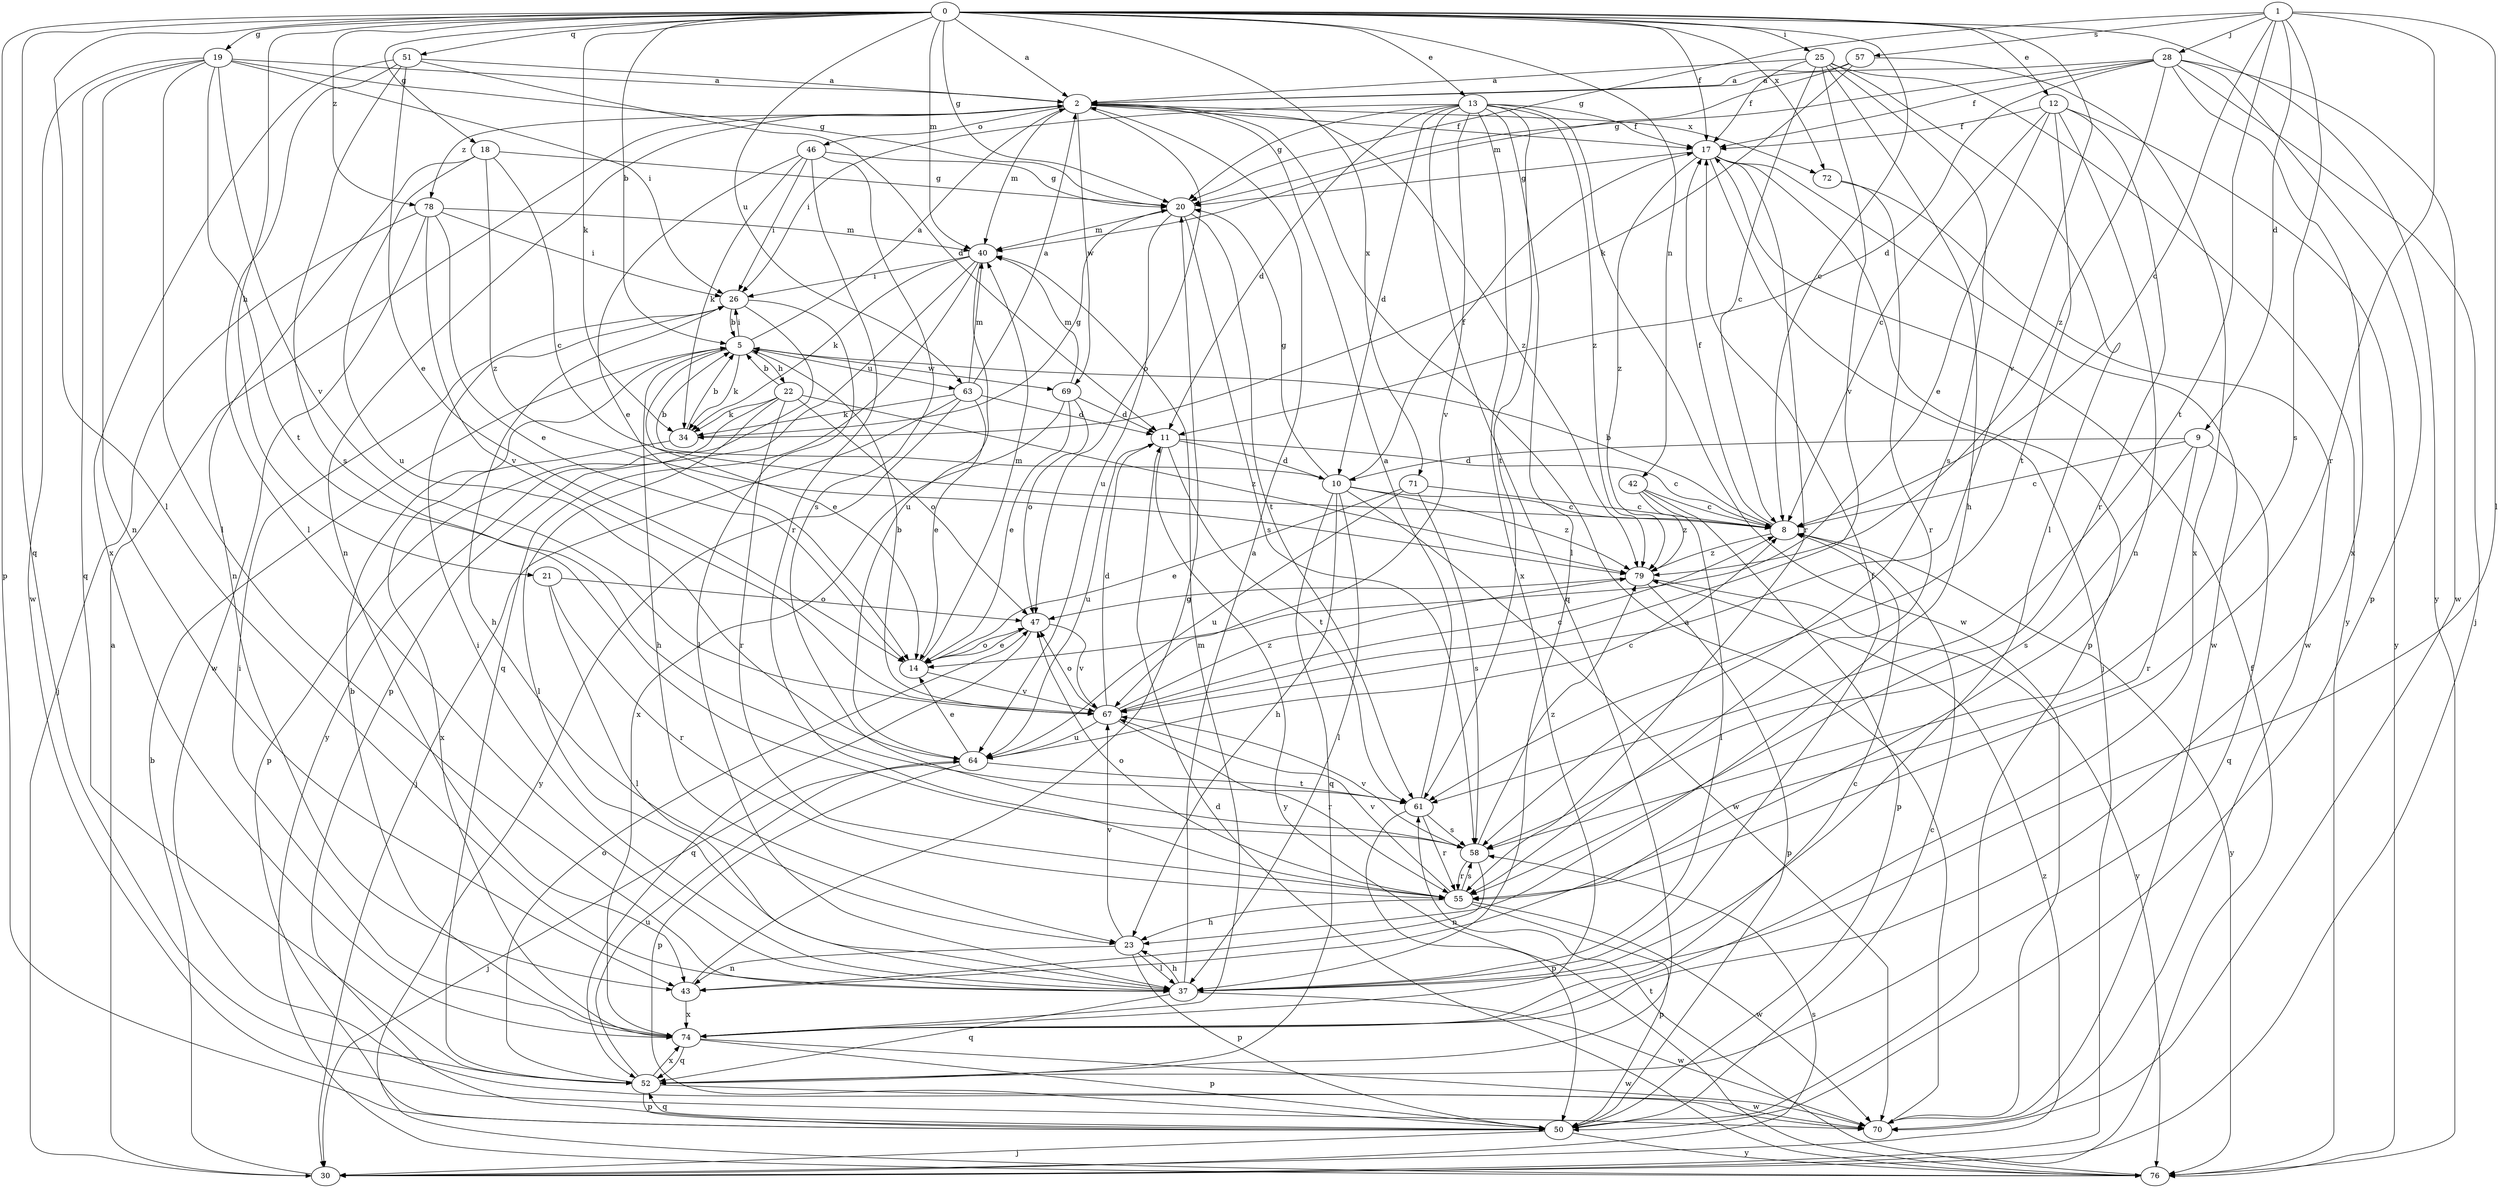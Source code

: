 strict digraph  {
0;
1;
2;
5;
8;
9;
10;
11;
12;
13;
14;
17;
18;
19;
20;
21;
22;
23;
25;
26;
28;
30;
34;
37;
40;
42;
43;
46;
47;
50;
51;
52;
55;
57;
58;
61;
63;
64;
67;
69;
70;
71;
72;
74;
76;
78;
79;
0 -> 2  [label=a];
0 -> 5  [label=b];
0 -> 8  [label=c];
0 -> 12  [label=e];
0 -> 13  [label=e];
0 -> 17  [label=f];
0 -> 18  [label=g];
0 -> 19  [label=g];
0 -> 20  [label=g];
0 -> 21  [label=h];
0 -> 25  [label=i];
0 -> 34  [label=k];
0 -> 37  [label=l];
0 -> 40  [label=m];
0 -> 42  [label=n];
0 -> 50  [label=p];
0 -> 51  [label=q];
0 -> 52  [label=q];
0 -> 63  [label=u];
0 -> 67  [label=v];
0 -> 71  [label=x];
0 -> 72  [label=x];
0 -> 76  [label=y];
0 -> 78  [label=z];
1 -> 8  [label=c];
1 -> 9  [label=d];
1 -> 20  [label=g];
1 -> 28  [label=j];
1 -> 37  [label=l];
1 -> 55  [label=r];
1 -> 57  [label=s];
1 -> 58  [label=s];
1 -> 61  [label=t];
2 -> 17  [label=f];
2 -> 40  [label=m];
2 -> 43  [label=n];
2 -> 46  [label=o];
2 -> 47  [label=o];
2 -> 69  [label=w];
2 -> 72  [label=x];
2 -> 78  [label=z];
2 -> 79  [label=z];
5 -> 2  [label=a];
5 -> 14  [label=e];
5 -> 22  [label=h];
5 -> 23  [label=h];
5 -> 26  [label=i];
5 -> 34  [label=k];
5 -> 63  [label=u];
5 -> 69  [label=w];
8 -> 5  [label=b];
8 -> 17  [label=f];
8 -> 76  [label=y];
8 -> 79  [label=z];
9 -> 8  [label=c];
9 -> 10  [label=d];
9 -> 52  [label=q];
9 -> 55  [label=r];
9 -> 58  [label=s];
10 -> 5  [label=b];
10 -> 8  [label=c];
10 -> 17  [label=f];
10 -> 20  [label=g];
10 -> 23  [label=h];
10 -> 37  [label=l];
10 -> 52  [label=q];
10 -> 70  [label=w];
10 -> 79  [label=z];
11 -> 8  [label=c];
11 -> 10  [label=d];
11 -> 61  [label=t];
11 -> 64  [label=u];
11 -> 76  [label=y];
12 -> 8  [label=c];
12 -> 14  [label=e];
12 -> 17  [label=f];
12 -> 43  [label=n];
12 -> 55  [label=r];
12 -> 61  [label=t];
12 -> 76  [label=y];
13 -> 10  [label=d];
13 -> 11  [label=d];
13 -> 17  [label=f];
13 -> 20  [label=g];
13 -> 26  [label=i];
13 -> 37  [label=l];
13 -> 52  [label=q];
13 -> 61  [label=t];
13 -> 67  [label=v];
13 -> 70  [label=w];
13 -> 74  [label=x];
13 -> 79  [label=z];
14 -> 40  [label=m];
14 -> 47  [label=o];
14 -> 67  [label=v];
17 -> 20  [label=g];
17 -> 30  [label=j];
17 -> 50  [label=p];
17 -> 55  [label=r];
17 -> 70  [label=w];
17 -> 79  [label=z];
18 -> 8  [label=c];
18 -> 20  [label=g];
18 -> 43  [label=n];
18 -> 64  [label=u];
18 -> 79  [label=z];
19 -> 2  [label=a];
19 -> 20  [label=g];
19 -> 26  [label=i];
19 -> 37  [label=l];
19 -> 43  [label=n];
19 -> 52  [label=q];
19 -> 61  [label=t];
19 -> 67  [label=v];
19 -> 70  [label=w];
20 -> 40  [label=m];
20 -> 58  [label=s];
20 -> 61  [label=t];
20 -> 64  [label=u];
21 -> 37  [label=l];
21 -> 47  [label=o];
21 -> 55  [label=r];
22 -> 5  [label=b];
22 -> 34  [label=k];
22 -> 37  [label=l];
22 -> 47  [label=o];
22 -> 50  [label=p];
22 -> 55  [label=r];
22 -> 79  [label=z];
23 -> 37  [label=l];
23 -> 43  [label=n];
23 -> 50  [label=p];
23 -> 67  [label=v];
25 -> 2  [label=a];
25 -> 8  [label=c];
25 -> 17  [label=f];
25 -> 23  [label=h];
25 -> 37  [label=l];
25 -> 58  [label=s];
25 -> 67  [label=v];
25 -> 76  [label=y];
26 -> 5  [label=b];
26 -> 23  [label=h];
26 -> 37  [label=l];
26 -> 76  [label=y];
28 -> 2  [label=a];
28 -> 11  [label=d];
28 -> 17  [label=f];
28 -> 20  [label=g];
28 -> 30  [label=j];
28 -> 50  [label=p];
28 -> 70  [label=w];
28 -> 74  [label=x];
28 -> 79  [label=z];
30 -> 2  [label=a];
30 -> 5  [label=b];
30 -> 17  [label=f];
30 -> 58  [label=s];
30 -> 79  [label=z];
34 -> 5  [label=b];
34 -> 20  [label=g];
34 -> 74  [label=x];
37 -> 2  [label=a];
37 -> 17  [label=f];
37 -> 23  [label=h];
37 -> 26  [label=i];
37 -> 52  [label=q];
37 -> 70  [label=w];
40 -> 26  [label=i];
40 -> 34  [label=k];
40 -> 50  [label=p];
40 -> 52  [label=q];
40 -> 64  [label=u];
42 -> 8  [label=c];
42 -> 37  [label=l];
42 -> 50  [label=p];
42 -> 79  [label=z];
43 -> 20  [label=g];
43 -> 74  [label=x];
46 -> 14  [label=e];
46 -> 20  [label=g];
46 -> 26  [label=i];
46 -> 34  [label=k];
46 -> 55  [label=r];
46 -> 58  [label=s];
47 -> 14  [label=e];
47 -> 52  [label=q];
47 -> 67  [label=v];
50 -> 8  [label=c];
50 -> 30  [label=j];
50 -> 52  [label=q];
50 -> 76  [label=y];
51 -> 2  [label=a];
51 -> 11  [label=d];
51 -> 14  [label=e];
51 -> 37  [label=l];
51 -> 58  [label=s];
51 -> 74  [label=x];
52 -> 47  [label=o];
52 -> 50  [label=p];
52 -> 64  [label=u];
52 -> 70  [label=w];
52 -> 74  [label=x];
55 -> 23  [label=h];
55 -> 47  [label=o];
55 -> 50  [label=p];
55 -> 58  [label=s];
55 -> 67  [label=v];
55 -> 70  [label=w];
57 -> 2  [label=a];
57 -> 34  [label=k];
57 -> 40  [label=m];
57 -> 74  [label=x];
58 -> 43  [label=n];
58 -> 55  [label=r];
58 -> 67  [label=v];
58 -> 79  [label=z];
61 -> 2  [label=a];
61 -> 50  [label=p];
61 -> 55  [label=r];
61 -> 58  [label=s];
63 -> 2  [label=a];
63 -> 11  [label=d];
63 -> 14  [label=e];
63 -> 30  [label=j];
63 -> 34  [label=k];
63 -> 40  [label=m];
63 -> 76  [label=y];
64 -> 8  [label=c];
64 -> 14  [label=e];
64 -> 30  [label=j];
64 -> 50  [label=p];
64 -> 61  [label=t];
67 -> 5  [label=b];
67 -> 8  [label=c];
67 -> 11  [label=d];
67 -> 47  [label=o];
67 -> 55  [label=r];
67 -> 64  [label=u];
67 -> 79  [label=z];
69 -> 11  [label=d];
69 -> 14  [label=e];
69 -> 40  [label=m];
69 -> 47  [label=o];
69 -> 74  [label=x];
70 -> 2  [label=a];
71 -> 8  [label=c];
71 -> 14  [label=e];
71 -> 58  [label=s];
71 -> 64  [label=u];
72 -> 55  [label=r];
72 -> 70  [label=w];
74 -> 5  [label=b];
74 -> 8  [label=c];
74 -> 26  [label=i];
74 -> 40  [label=m];
74 -> 50  [label=p];
74 -> 52  [label=q];
74 -> 70  [label=w];
76 -> 11  [label=d];
76 -> 61  [label=t];
78 -> 14  [label=e];
78 -> 26  [label=i];
78 -> 30  [label=j];
78 -> 40  [label=m];
78 -> 67  [label=v];
78 -> 70  [label=w];
79 -> 47  [label=o];
79 -> 50  [label=p];
79 -> 76  [label=y];
}
